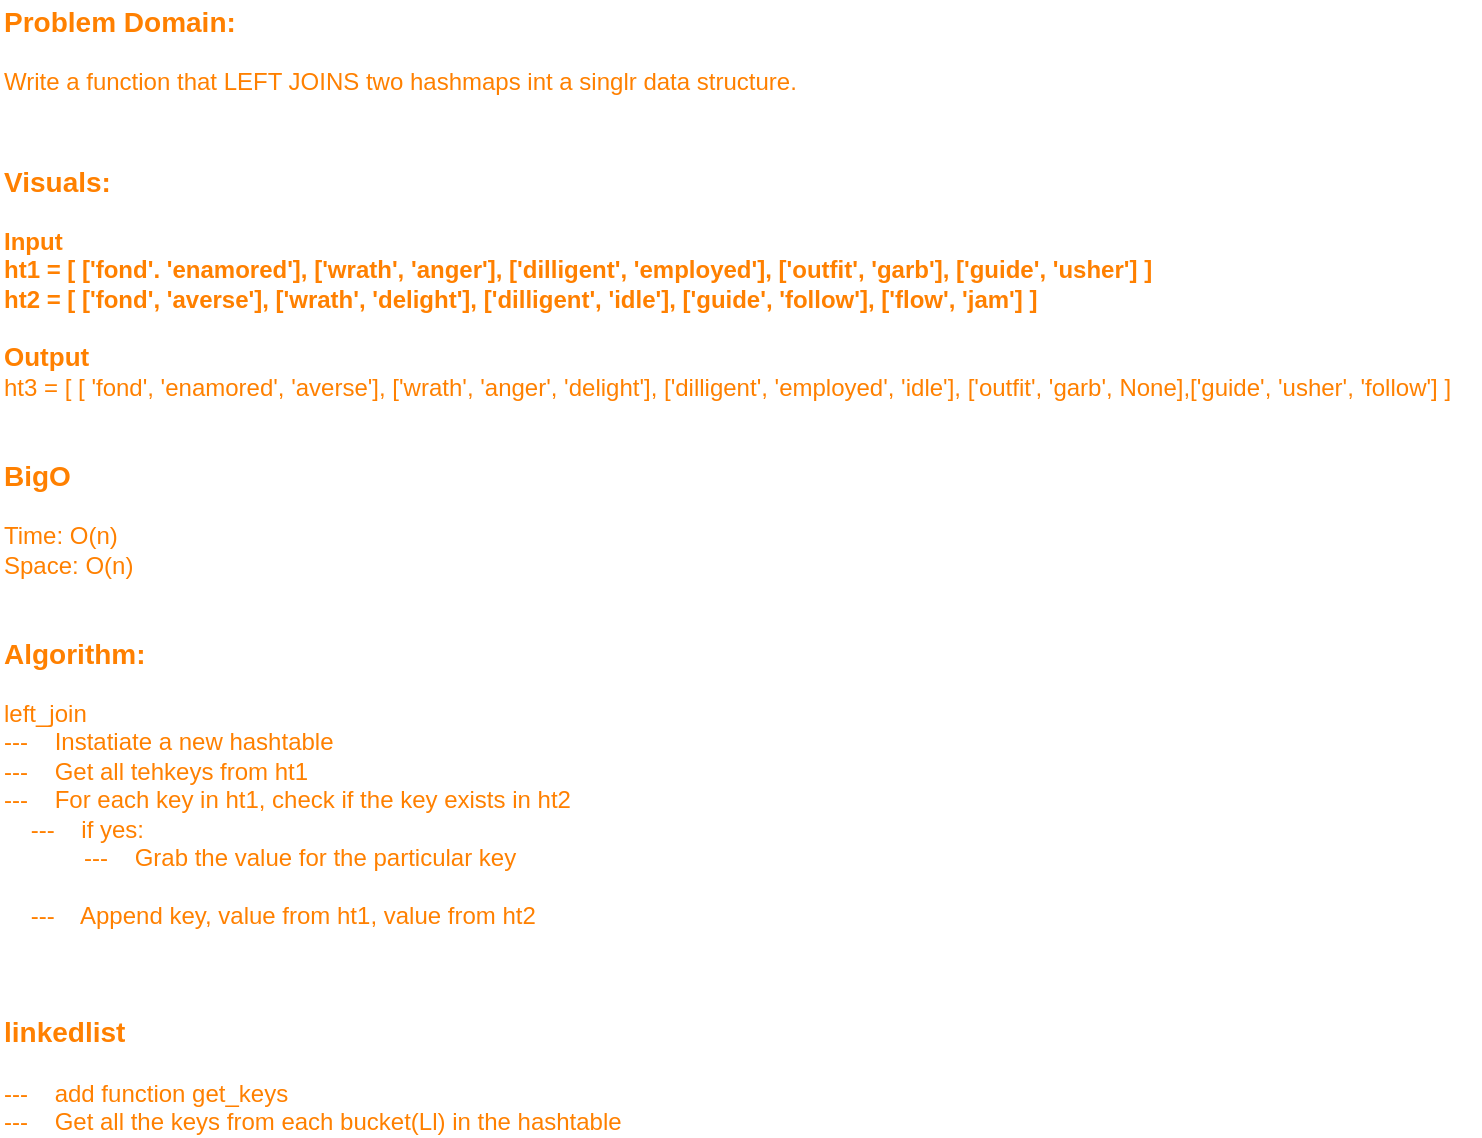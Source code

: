 <mxfile>
    <diagram id="IkowGc9jAoI87RHGSiXA" name="Page-1">
        <mxGraphModel dx="1131" dy="790" grid="1" gridSize="10" guides="1" tooltips="1" connect="1" arrows="1" fold="1" page="1" pageScale="1" pageWidth="1400" pageHeight="850" math="0" shadow="0">
            <root>
                <mxCell id="0"/>
                <mxCell id="1" parent="0"/>
                <mxCell id="2" value="&lt;font color=&quot;#ff8000&quot;&gt;&lt;span style=&quot;font-weight: bold ; font-size: 14px&quot;&gt;Problem Domain:&lt;br&gt;&lt;/span&gt;&lt;br&gt;&lt;font style=&quot;font-size: 12px&quot;&gt;Write a function that LEFT JOINS two hashmaps int a singlr data structure.&lt;/font&gt;&lt;br&gt;&lt;/font&gt;" style="text;html=1;align=left;verticalAlign=middle;resizable=0;points=[];autosize=1;" vertex="1" parent="1">
                    <mxGeometry x="40" y="30" width="410" height="50" as="geometry"/>
                </mxCell>
                <mxCell id="3" value="&lt;font color=&quot;#ff8000&quot;&gt;&lt;span style=&quot;font-weight: bold ; font-size: 14px&quot;&gt;Visuals:&lt;br&gt;&lt;/span&gt;&lt;br&gt;&lt;font&gt;&lt;b&gt;Input&lt;/b&gt;&lt;br&gt;&lt;b&gt;ht1 = [ ['fond'. 'enamored'], ['wrath', 'anger'], ['dilligent', 'employed'], ['outfit', 'garb'], ['guide', 'usher'] ]&lt;/b&gt;&lt;br&gt;&lt;b&gt;ht2 = [ ['fond', 'averse'], ['wrath', 'delight'], ['dilligent', 'idle'], ['guide', 'follow'], ['flow', 'jam'] ]&lt;/b&gt;&lt;br&gt;&lt;br&gt;&lt;font style=&quot;font-weight: bold ; font-size: 13px&quot;&gt;Output&lt;br&gt;&lt;/font&gt;ht3 = [ [ 'fond', 'enamored', 'averse'], ['wrath', 'anger', 'delight'], ['dilligent', 'employed', 'idle'], ['outfit', 'garb', None],['guide', 'usher', 'follow'] ]&lt;br&gt;&lt;br&gt;&lt;br&gt;&lt;b&gt;&lt;font style=&quot;font-size: 14px&quot;&gt;BigO&lt;br&gt;&lt;/font&gt;&lt;/b&gt;&lt;br&gt;Time: O(n)&lt;br&gt;Space: O(n)&lt;br&gt;&lt;br&gt;&lt;br&gt;&lt;font style=&quot;font-size: 14px&quot;&gt;&lt;b&gt;Algorithm:&lt;/b&gt;&lt;/font&gt;&lt;br&gt;&lt;br&gt;left_join&lt;br&gt;---&amp;nbsp; &amp;nbsp; Instatiate a new hashtable&lt;br&gt;---&amp;nbsp; &amp;nbsp; Get all tehkeys from ht1&lt;br&gt;---&amp;nbsp; &amp;nbsp; For each key in ht1, check if the key exists in ht2&lt;br&gt;&amp;nbsp; &amp;nbsp; ---&amp;nbsp; &amp;nbsp; if yes:&lt;br&gt;&amp;nbsp; &amp;nbsp; &amp;nbsp; &amp;nbsp; &amp;nbsp; &amp;nbsp; ---&amp;nbsp; &amp;nbsp; Grab the value for the particular key&lt;br&gt;&lt;br&gt;&amp;nbsp; &amp;nbsp; ---&amp;nbsp; &amp;nbsp; Append key, value from ht1, value from ht2&lt;br&gt;&lt;br&gt;&lt;br&gt;&lt;br&gt;&lt;b&gt;&lt;font style=&quot;font-size: 14px&quot;&gt;linkedlist&lt;br&gt;&lt;/font&gt;&lt;/b&gt;&lt;br&gt;---&amp;nbsp; &amp;nbsp; add function get_keys&lt;br&gt;---&amp;nbsp; &amp;nbsp; Get all the keys from each bucket(Ll) in the hashtable&lt;br&gt;&lt;/font&gt;&lt;/font&gt;" style="text;html=1;align=left;verticalAlign=middle;resizable=0;points=[];autosize=1;" vertex="1" parent="1">
                    <mxGeometry x="40" y="120" width="740" height="470" as="geometry"/>
                </mxCell>
            </root>
        </mxGraphModel>
    </diagram>
</mxfile>